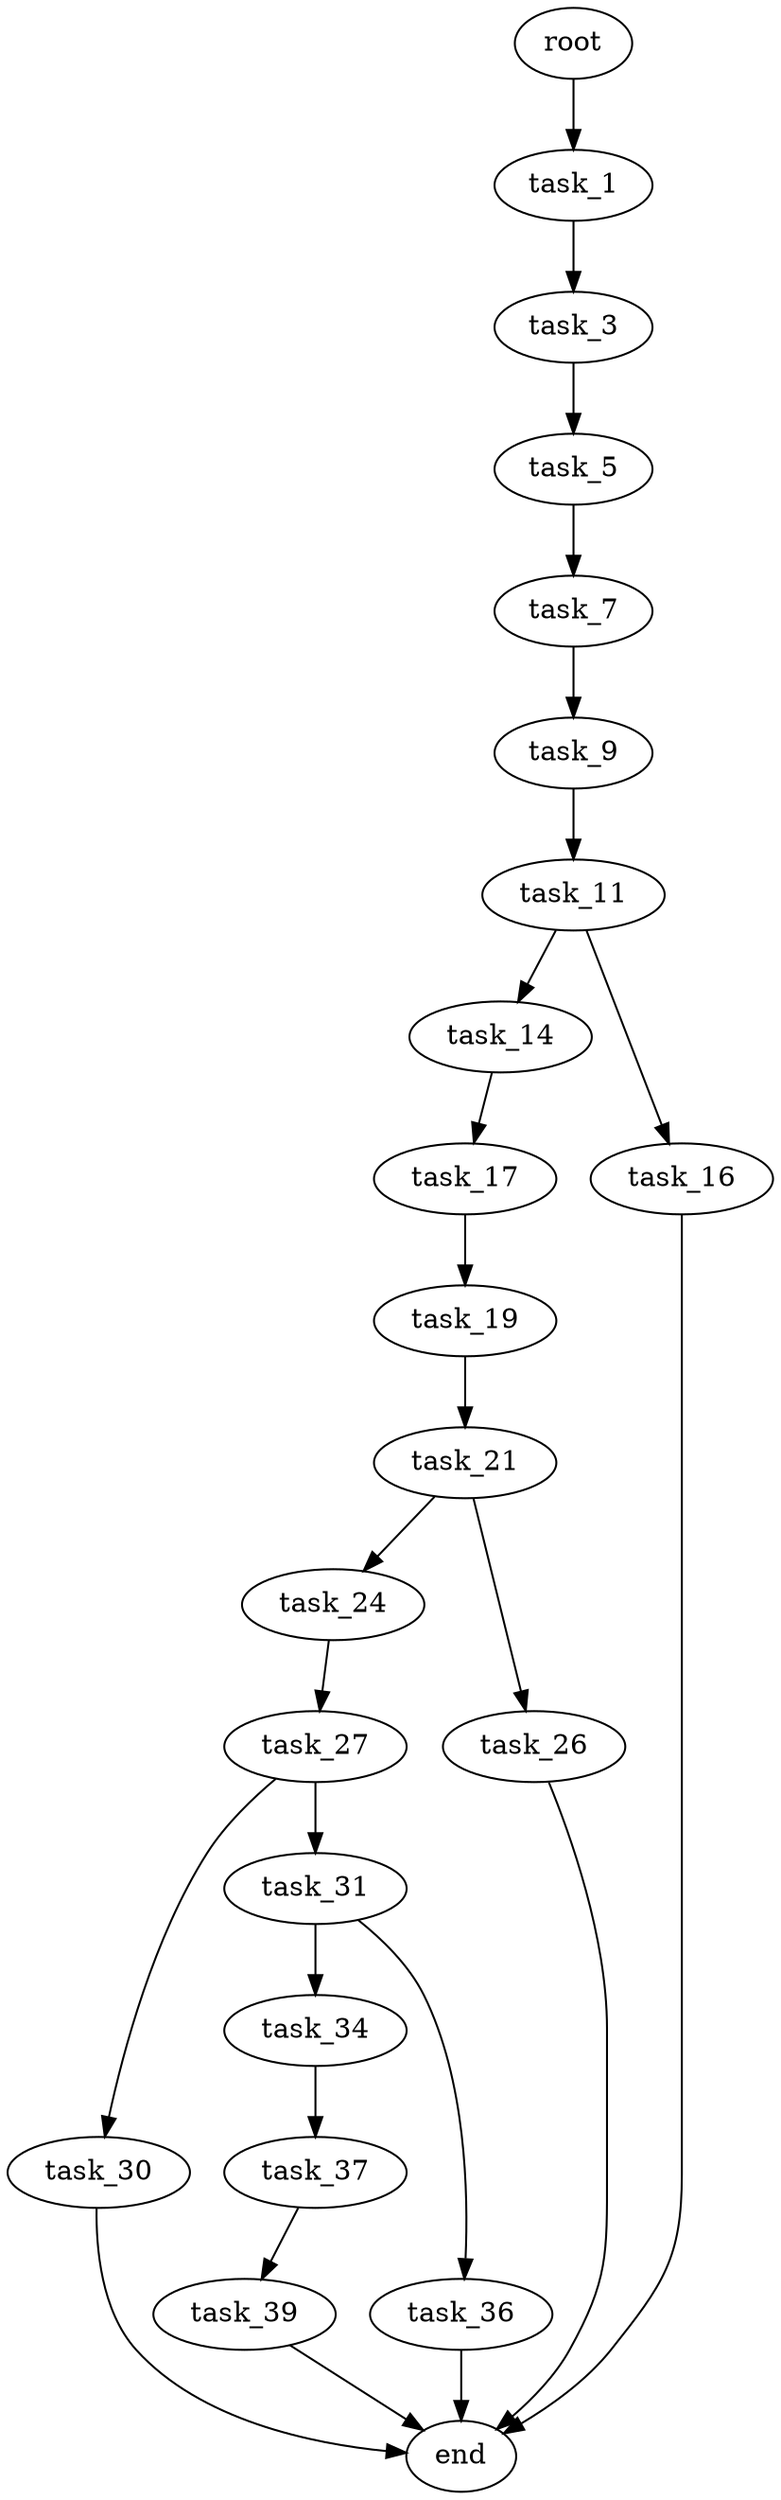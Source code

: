digraph G {
  root [size="0.000000"];
  task_1 [size="1073741824000.000000"];
  task_3 [size="1073741824000.000000"];
  task_5 [size="94181988005.000000"];
  task_7 [size="10609102940.000000"];
  task_9 [size="5909784923.000000"];
  task_11 [size="33608997576.000000"];
  task_14 [size="1073741824000.000000"];
  task_16 [size="231928233984.000000"];
  task_17 [size="62779091637.000000"];
  task_19 [size="324428438101.000000"];
  task_21 [size="549755813888.000000"];
  task_24 [size="24350877739.000000"];
  task_26 [size="20957723348.000000"];
  task_27 [size="549755813888.000000"];
  task_30 [size="231928233984.000000"];
  task_31 [size="475321883496.000000"];
  task_34 [size="23611842830.000000"];
  task_36 [size="782757789696.000000"];
  task_37 [size="1374535567122.000000"];
  task_39 [size="670717820758.000000"];
  end [size="0.000000"];

  root -> task_1 [size="1.000000"];
  task_1 -> task_3 [size="838860800.000000"];
  task_3 -> task_5 [size="838860800.000000"];
  task_5 -> task_7 [size="75497472.000000"];
  task_7 -> task_9 [size="209715200.000000"];
  task_9 -> task_11 [size="134217728.000000"];
  task_11 -> task_14 [size="679477248.000000"];
  task_11 -> task_16 [size="679477248.000000"];
  task_14 -> task_17 [size="838860800.000000"];
  task_16 -> end [size="1.000000"];
  task_17 -> task_19 [size="75497472.000000"];
  task_19 -> task_21 [size="536870912.000000"];
  task_21 -> task_24 [size="536870912.000000"];
  task_21 -> task_26 [size="536870912.000000"];
  task_24 -> task_27 [size="33554432.000000"];
  task_26 -> end [size="1.000000"];
  task_27 -> task_30 [size="536870912.000000"];
  task_27 -> task_31 [size="536870912.000000"];
  task_30 -> end [size="1.000000"];
  task_31 -> task_34 [size="301989888.000000"];
  task_31 -> task_36 [size="301989888.000000"];
  task_34 -> task_37 [size="411041792.000000"];
  task_36 -> end [size="1.000000"];
  task_37 -> task_39 [size="838860800.000000"];
  task_39 -> end [size="1.000000"];
}
